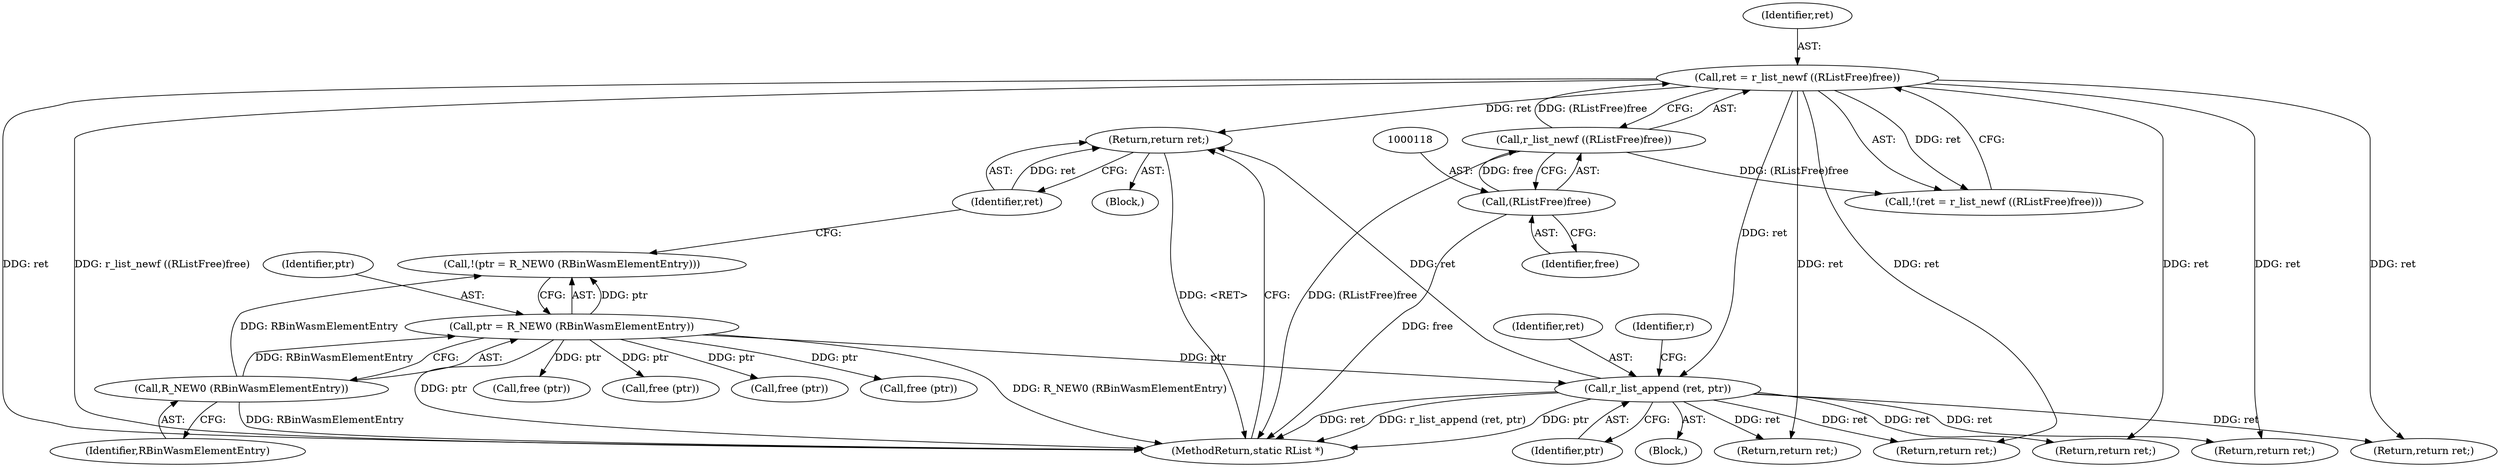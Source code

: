 digraph "0_radare2_d2632f6483a3ceb5d8e0a5fb11142c51c43978b4_1@pointer" {
"1000173" [label="(Return,return ret;)"];
"1000174" [label="(Identifier,ret)"];
"1000267" [label="(Call,r_list_append (ret, ptr))"];
"1000114" [label="(Call,ret = r_list_newf ((RListFree)free))"];
"1000116" [label="(Call,r_list_newf ((RListFree)free))"];
"1000117" [label="(Call,(RListFree)free)"];
"1000168" [label="(Call,ptr = R_NEW0 (RBinWasmElementEntry))"];
"1000170" [label="(Call,R_NEW0 (RBinWasmElementEntry))"];
"1000168" [label="(Call,ptr = R_NEW0 (RBinWasmElementEntry))"];
"1000268" [label="(Identifier,ret)"];
"1000269" [label="(Identifier,ptr)"];
"1000193" [label="(Return,return ret;)"];
"1000275" [label="(MethodReturn,static RList *)"];
"1000117" [label="(Call,(RListFree)free)"];
"1000119" [label="(Identifier,free)"];
"1000229" [label="(Call,free (ptr))"];
"1000169" [label="(Identifier,ptr)"];
"1000211" [label="(Return,return ret;)"];
"1000271" [label="(Identifier,r)"];
"1000113" [label="(Call,!(ret = r_list_newf ((RListFree)free)))"];
"1000174" [label="(Identifier,ret)"];
"1000170" [label="(Call,R_NEW0 (RBinWasmElementEntry))"];
"1000171" [label="(Identifier,RBinWasmElementEntry)"];
"1000209" [label="(Call,free (ptr))"];
"1000265" [label="(Return,return ret;)"];
"1000267" [label="(Call,r_list_append (ret, ptr))"];
"1000116" [label="(Call,r_list_newf ((RListFree)free))"];
"1000173" [label="(Return,return ret;)"];
"1000165" [label="(Block,)"];
"1000115" [label="(Identifier,ret)"];
"1000231" [label="(Return,return ret;)"];
"1000114" [label="(Call,ret = r_list_newf ((RListFree)free))"];
"1000273" [label="(Return,return ret;)"];
"1000263" [label="(Call,free (ptr))"];
"1000191" [label="(Call,free (ptr))"];
"1000167" [label="(Call,!(ptr = R_NEW0 (RBinWasmElementEntry)))"];
"1000172" [label="(Block,)"];
"1000173" -> "1000172"  [label="AST: "];
"1000173" -> "1000174"  [label="CFG: "];
"1000174" -> "1000173"  [label="AST: "];
"1000275" -> "1000173"  [label="CFG: "];
"1000173" -> "1000275"  [label="DDG: <RET>"];
"1000174" -> "1000173"  [label="DDG: ret"];
"1000267" -> "1000173"  [label="DDG: ret"];
"1000114" -> "1000173"  [label="DDG: ret"];
"1000174" -> "1000167"  [label="CFG: "];
"1000267" -> "1000165"  [label="AST: "];
"1000267" -> "1000269"  [label="CFG: "];
"1000268" -> "1000267"  [label="AST: "];
"1000269" -> "1000267"  [label="AST: "];
"1000271" -> "1000267"  [label="CFG: "];
"1000267" -> "1000275"  [label="DDG: ptr"];
"1000267" -> "1000275"  [label="DDG: ret"];
"1000267" -> "1000275"  [label="DDG: r_list_append (ret, ptr)"];
"1000267" -> "1000193"  [label="DDG: ret"];
"1000267" -> "1000211"  [label="DDG: ret"];
"1000267" -> "1000231"  [label="DDG: ret"];
"1000267" -> "1000265"  [label="DDG: ret"];
"1000114" -> "1000267"  [label="DDG: ret"];
"1000168" -> "1000267"  [label="DDG: ptr"];
"1000267" -> "1000273"  [label="DDG: ret"];
"1000114" -> "1000113"  [label="AST: "];
"1000114" -> "1000116"  [label="CFG: "];
"1000115" -> "1000114"  [label="AST: "];
"1000116" -> "1000114"  [label="AST: "];
"1000113" -> "1000114"  [label="CFG: "];
"1000114" -> "1000275"  [label="DDG: ret"];
"1000114" -> "1000275"  [label="DDG: r_list_newf ((RListFree)free)"];
"1000114" -> "1000113"  [label="DDG: ret"];
"1000116" -> "1000114"  [label="DDG: (RListFree)free"];
"1000114" -> "1000193"  [label="DDG: ret"];
"1000114" -> "1000211"  [label="DDG: ret"];
"1000114" -> "1000231"  [label="DDG: ret"];
"1000114" -> "1000265"  [label="DDG: ret"];
"1000114" -> "1000273"  [label="DDG: ret"];
"1000116" -> "1000117"  [label="CFG: "];
"1000117" -> "1000116"  [label="AST: "];
"1000116" -> "1000275"  [label="DDG: (RListFree)free"];
"1000116" -> "1000113"  [label="DDG: (RListFree)free"];
"1000117" -> "1000116"  [label="DDG: free"];
"1000117" -> "1000119"  [label="CFG: "];
"1000118" -> "1000117"  [label="AST: "];
"1000119" -> "1000117"  [label="AST: "];
"1000117" -> "1000275"  [label="DDG: free"];
"1000168" -> "1000167"  [label="AST: "];
"1000168" -> "1000170"  [label="CFG: "];
"1000169" -> "1000168"  [label="AST: "];
"1000170" -> "1000168"  [label="AST: "];
"1000167" -> "1000168"  [label="CFG: "];
"1000168" -> "1000275"  [label="DDG: ptr"];
"1000168" -> "1000275"  [label="DDG: R_NEW0 (RBinWasmElementEntry)"];
"1000168" -> "1000167"  [label="DDG: ptr"];
"1000170" -> "1000168"  [label="DDG: RBinWasmElementEntry"];
"1000168" -> "1000191"  [label="DDG: ptr"];
"1000168" -> "1000209"  [label="DDG: ptr"];
"1000168" -> "1000229"  [label="DDG: ptr"];
"1000168" -> "1000263"  [label="DDG: ptr"];
"1000170" -> "1000171"  [label="CFG: "];
"1000171" -> "1000170"  [label="AST: "];
"1000170" -> "1000275"  [label="DDG: RBinWasmElementEntry"];
"1000170" -> "1000167"  [label="DDG: RBinWasmElementEntry"];
}
